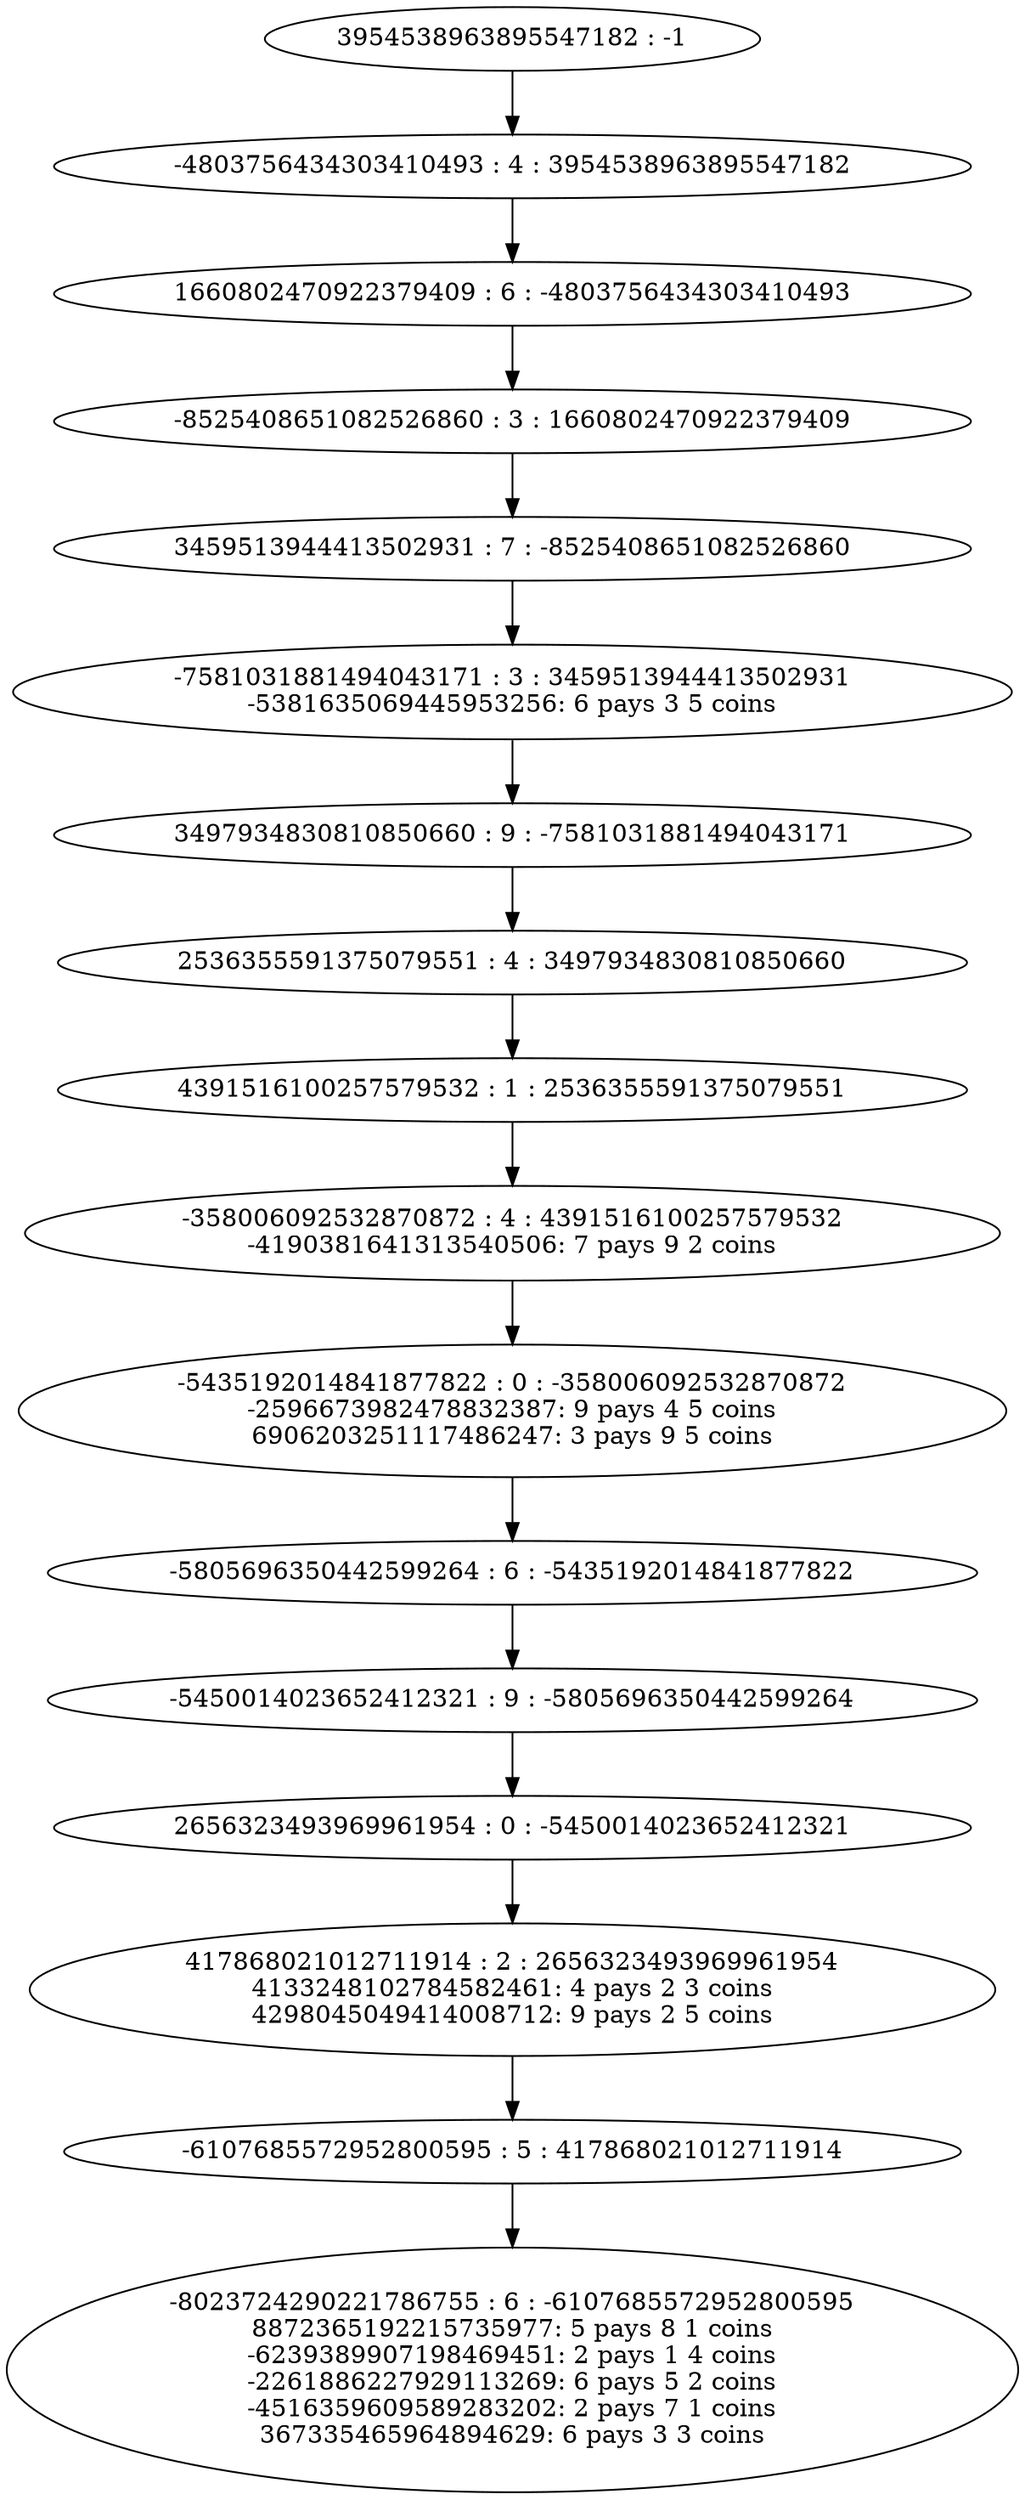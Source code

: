 digraph "plots_10_1.0_0.5_1000000.0_6000.0_2880000.0/tree_8_16.dot" {
	0 [label="3954538963895547182 : -1"]
	1 [label="-4803756434303410493 : 4 : 3954538963895547182
"]
	2 [label="1660802470922379409 : 6 : -4803756434303410493
"]
	3 [label="-8525408651082526860 : 3 : 1660802470922379409
"]
	4 [label="3459513944413502931 : 7 : -8525408651082526860
"]
	5 [label="-7581031881494043171 : 3 : 3459513944413502931
-5381635069445953256: 6 pays 3 5 coins
"]
	6 [label="3497934830810850660 : 9 : -7581031881494043171
"]
	7 [label="2536355591375079551 : 4 : 3497934830810850660
"]
	8 [label="4391516100257579532 : 1 : 2536355591375079551
"]
	9 [label="-358006092532870872 : 4 : 4391516100257579532
-4190381641313540506: 7 pays 9 2 coins
"]
	10 [label="-5435192014841877822 : 0 : -358006092532870872
-2596673982478832387: 9 pays 4 5 coins
6906203251117486247: 3 pays 9 5 coins
"]
	11 [label="-5805696350442599264 : 6 : -5435192014841877822
"]
	12 [label="-5450014023652412321 : 9 : -5805696350442599264
"]
	13 [label="2656323493969961954 : 0 : -5450014023652412321
"]
	14 [label="417868021012711914 : 2 : 2656323493969961954
4133248102784582461: 4 pays 2 3 coins
4298045049414008712: 9 pays 2 5 coins
"]
	15 [label="-6107685572952800595 : 5 : 417868021012711914
"]
	16 [label="-8023724290221786755 : 6 : -6107685572952800595
8872365192215735977: 5 pays 8 1 coins
-6239389907198469451: 2 pays 1 4 coins
-2261886227929113269: 6 pays 5 2 coins
-4516359609589283202: 2 pays 7 1 coins
367335465964894629: 6 pays 3 3 coins
"]
	0 -> 1
	1 -> 2
	2 -> 3
	3 -> 4
	4 -> 5
	5 -> 6
	6 -> 7
	7 -> 8
	8 -> 9
	9 -> 10
	10 -> 11
	11 -> 12
	12 -> 13
	13 -> 14
	14 -> 15
	15 -> 16
}
